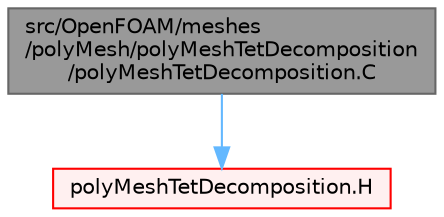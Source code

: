 digraph "src/OpenFOAM/meshes/polyMesh/polyMeshTetDecomposition/polyMeshTetDecomposition.C"
{
 // LATEX_PDF_SIZE
  bgcolor="transparent";
  edge [fontname=Helvetica,fontsize=10,labelfontname=Helvetica,labelfontsize=10];
  node [fontname=Helvetica,fontsize=10,shape=box,height=0.2,width=0.4];
  Node1 [id="Node000001",label="src/OpenFOAM/meshes\l/polyMesh/polyMeshTetDecomposition\l/polyMeshTetDecomposition.C",height=0.2,width=0.4,color="gray40", fillcolor="grey60", style="filled", fontcolor="black",tooltip=" "];
  Node1 -> Node2 [id="edge1_Node000001_Node000002",color="steelblue1",style="solid",tooltip=" "];
  Node2 [id="Node000002",label="polyMeshTetDecomposition.H",height=0.2,width=0.4,color="red", fillcolor="#FFF0F0", style="filled",URL="$polyMeshTetDecomposition_8H.html",tooltip=" "];
}

